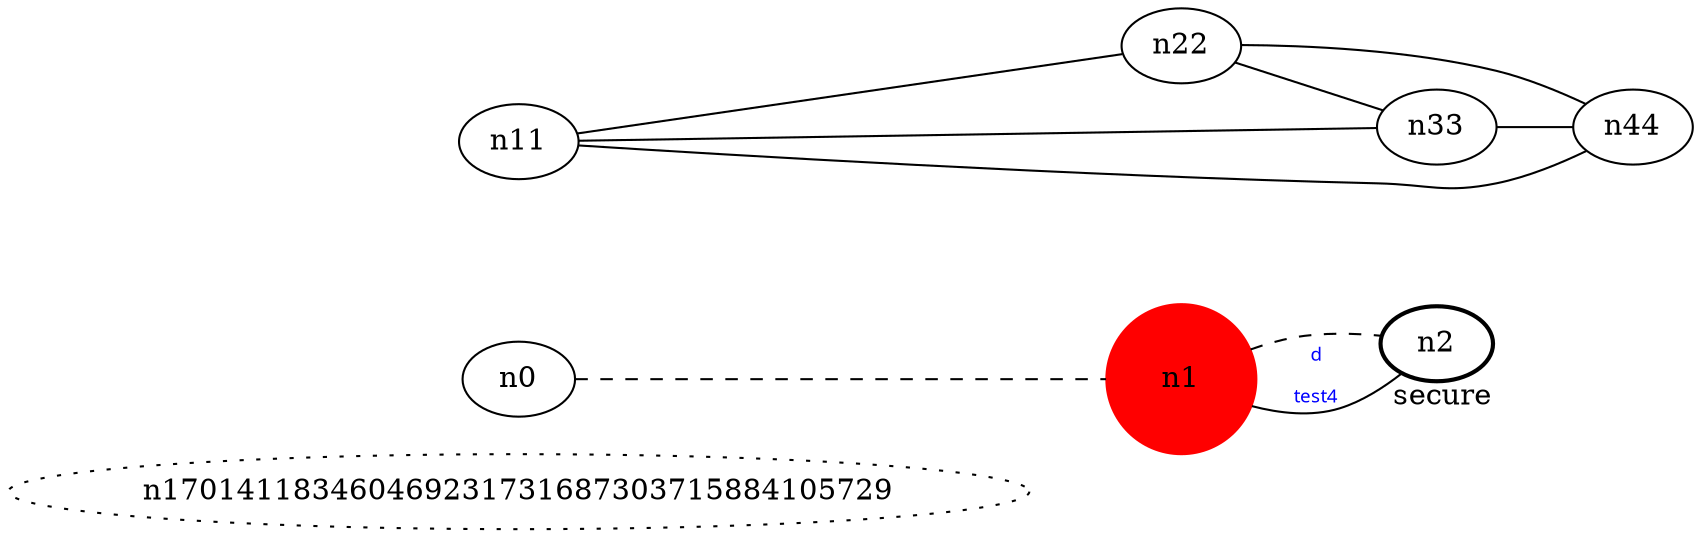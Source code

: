 graph test4 {
	rankdir=LR;
	fontcolor=blue; /* c0; c1; c0 -- c1 */
	n170141183460469231731687303715884105729 [style=dotted, fillcolor="#123456"]; // c2; c4294967295; c2 -- c4
	n1 [height=1, width=1, color=red, style=filled];
	n2 [style=bold, xlabel="secure"];
	n0 -- n1 -- n2[style=dashed];
	n1 -- n2 [fontname="comic sans", label="d\n\l\G", fontcolor=blue, fontsize=9];
	n11 -- n22;
	n11 -- n33;
	n11 -- n44;
	n22 -- n33;
	n22 -- n44;
	n33 -- n44;
}
